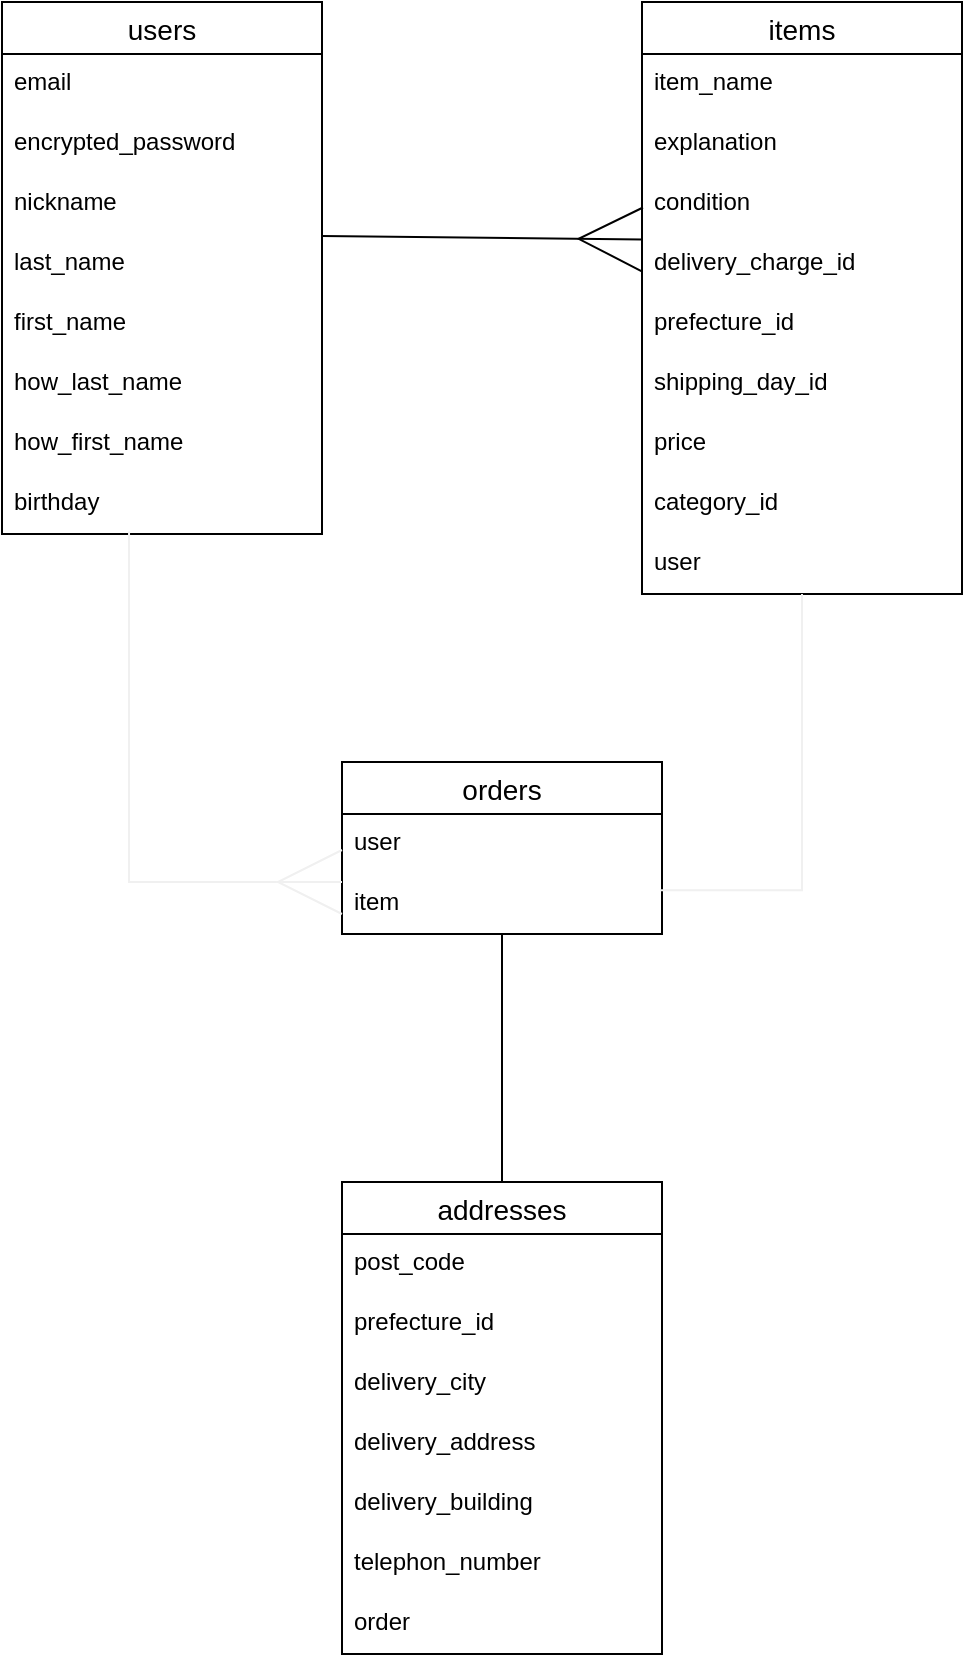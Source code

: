 <mxfile>
    <diagram id="qIYbmdcRbpjhmNutE7zf" name="ページ1">
        <mxGraphModel dx="248" dy="382" grid="1" gridSize="10" guides="1" tooltips="1" connect="1" arrows="1" fold="1" page="1" pageScale="1" pageWidth="827" pageHeight="1169" math="0" shadow="0">
            <root>
                <mxCell id="0"/>
                <mxCell id="1" parent="0"/>
                <mxCell id="44" style="edgeStyle=none;html=1;entryX=0.002;entryY=0.092;entryDx=0;entryDy=0;entryPerimeter=0;startArrow=none;startFill=0;strokeWidth=1;endArrow=ERmany;endFill=0;spacing=1;targetPerimeterSpacing=4;sourcePerimeterSpacing=10;startSize=30;endSize=30;" edge="1" parent="1" target="36">
                    <mxGeometry relative="1" as="geometry">
                        <mxPoint x="220" y="377" as="sourcePoint"/>
                    </mxGeometry>
                </mxCell>
                <mxCell id="28" value="users" style="swimlane;fontStyle=0;childLayout=stackLayout;horizontal=1;startSize=26;horizontalStack=0;resizeParent=1;resizeParentMax=0;resizeLast=0;collapsible=1;marginBottom=0;align=center;fontSize=14;" vertex="1" parent="1">
                    <mxGeometry x="60" y="260" width="160" height="266" as="geometry"/>
                </mxCell>
                <mxCell id="29" value="email" style="text;strokeColor=none;fillColor=none;spacingLeft=4;spacingRight=4;overflow=hidden;rotatable=0;points=[[0,0.5],[1,0.5]];portConstraint=eastwest;fontSize=12;" vertex="1" parent="28">
                    <mxGeometry y="26" width="160" height="30" as="geometry"/>
                </mxCell>
                <mxCell id="30" value="encrypted_password" style="text;strokeColor=none;fillColor=none;spacingLeft=4;spacingRight=4;overflow=hidden;rotatable=0;points=[[0,0.5],[1,0.5]];portConstraint=eastwest;fontSize=12;" vertex="1" parent="28">
                    <mxGeometry y="56" width="160" height="30" as="geometry"/>
                </mxCell>
                <mxCell id="31" value="nickname" style="text;strokeColor=none;fillColor=none;spacingLeft=4;spacingRight=4;overflow=hidden;rotatable=0;points=[[0,0.5],[1,0.5]];portConstraint=eastwest;fontSize=12;" vertex="1" parent="28">
                    <mxGeometry y="86" width="160" height="30" as="geometry"/>
                </mxCell>
                <mxCell id="32" value="last_name" style="text;strokeColor=none;fillColor=none;spacingLeft=4;spacingRight=4;overflow=hidden;rotatable=0;points=[[0,0.5],[1,0.5]];portConstraint=eastwest;fontSize=12;" vertex="1" parent="28">
                    <mxGeometry y="116" width="160" height="30" as="geometry"/>
                </mxCell>
                <mxCell id="33" value="first_name" style="text;strokeColor=none;fillColor=none;spacingLeft=4;spacingRight=4;overflow=hidden;rotatable=0;points=[[0,0.5],[1,0.5]];portConstraint=eastwest;fontSize=12;" vertex="1" parent="28">
                    <mxGeometry y="146" width="160" height="30" as="geometry"/>
                </mxCell>
                <mxCell id="34" value="how_last_name" style="text;strokeColor=none;fillColor=none;spacingLeft=4;spacingRight=4;overflow=hidden;rotatable=0;points=[[0,0.5],[1,0.5]];portConstraint=eastwest;fontSize=12;" vertex="1" parent="28">
                    <mxGeometry y="176" width="160" height="30" as="geometry"/>
                </mxCell>
                <mxCell id="35" value="how_first_name" style="text;strokeColor=none;fillColor=none;spacingLeft=4;spacingRight=4;overflow=hidden;rotatable=0;points=[[0,0.5],[1,0.5]];portConstraint=eastwest;fontSize=12;" vertex="1" parent="28">
                    <mxGeometry y="206" width="160" height="30" as="geometry"/>
                </mxCell>
                <mxCell id="66" value="birthday" style="text;strokeColor=none;fillColor=none;spacingLeft=4;spacingRight=4;overflow=hidden;rotatable=0;points=[[0,0.5],[1,0.5]];portConstraint=eastwest;fontSize=12;" vertex="1" parent="28">
                    <mxGeometry y="236" width="160" height="30" as="geometry"/>
                </mxCell>
                <mxCell id="37" value="items" style="swimlane;fontStyle=0;childLayout=stackLayout;horizontal=1;startSize=26;horizontalStack=0;resizeParent=1;resizeParentMax=0;resizeLast=0;collapsible=1;marginBottom=0;align=center;fontSize=14;" vertex="1" parent="1">
                    <mxGeometry x="380" y="260" width="160" height="296" as="geometry"/>
                </mxCell>
                <mxCell id="38" value="item_name" style="text;strokeColor=none;fillColor=none;spacingLeft=4;spacingRight=4;overflow=hidden;rotatable=0;points=[[0,0.5],[1,0.5]];portConstraint=eastwest;fontSize=12;" vertex="1" parent="37">
                    <mxGeometry y="26" width="160" height="30" as="geometry"/>
                </mxCell>
                <mxCell id="67" value="explanation" style="text;strokeColor=none;fillColor=none;spacingLeft=4;spacingRight=4;overflow=hidden;rotatable=0;points=[[0,0.5],[1,0.5]];portConstraint=eastwest;fontSize=12;" vertex="1" parent="37">
                    <mxGeometry y="56" width="160" height="30" as="geometry"/>
                </mxCell>
                <mxCell id="39" value="condition" style="text;strokeColor=none;fillColor=none;spacingLeft=4;spacingRight=4;overflow=hidden;rotatable=0;points=[[0,0.5],[1,0.5]];portConstraint=eastwest;fontSize=12;" vertex="1" parent="37">
                    <mxGeometry y="86" width="160" height="30" as="geometry"/>
                </mxCell>
                <mxCell id="36" value="delivery_charge_id" style="text;strokeColor=none;fillColor=none;spacingLeft=4;spacingRight=4;overflow=hidden;rotatable=0;points=[[0,0.5],[1,0.5]];portConstraint=eastwest;fontSize=12;" vertex="1" parent="37">
                    <mxGeometry y="116" width="160" height="30" as="geometry"/>
                </mxCell>
                <mxCell id="41" value="prefecture_id" style="text;strokeColor=none;fillColor=none;spacingLeft=4;spacingRight=4;overflow=hidden;rotatable=0;points=[[0,0.5],[1,0.5]];portConstraint=eastwest;fontSize=12;" vertex="1" parent="37">
                    <mxGeometry y="146" width="160" height="30" as="geometry"/>
                </mxCell>
                <mxCell id="42" value="shipping_day_id" style="text;strokeColor=none;fillColor=none;spacingLeft=4;spacingRight=4;overflow=hidden;rotatable=0;points=[[0,0.5],[1,0.5]];portConstraint=eastwest;fontSize=12;" vertex="1" parent="37">
                    <mxGeometry y="176" width="160" height="30" as="geometry"/>
                </mxCell>
                <mxCell id="40" value="price" style="text;strokeColor=none;fillColor=none;spacingLeft=4;spacingRight=4;overflow=hidden;rotatable=0;points=[[0,0.5],[1,0.5]];portConstraint=eastwest;fontSize=12;" vertex="1" parent="37">
                    <mxGeometry y="206" width="160" height="30" as="geometry"/>
                </mxCell>
                <mxCell id="68" value="category_id" style="text;strokeColor=none;fillColor=none;spacingLeft=4;spacingRight=4;overflow=hidden;rotatable=0;points=[[0,0.5],[1,0.5]];portConstraint=eastwest;fontSize=12;" vertex="1" parent="37">
                    <mxGeometry y="236" width="160" height="30" as="geometry"/>
                </mxCell>
                <mxCell id="43" value="user" style="text;strokeColor=none;fillColor=none;spacingLeft=4;spacingRight=4;overflow=hidden;rotatable=0;points=[[0,0.5],[1,0.5]];portConstraint=eastwest;fontSize=12;" vertex="1" parent="37">
                    <mxGeometry y="266" width="160" height="30" as="geometry"/>
                </mxCell>
                <mxCell id="45" value="orders" style="swimlane;fontStyle=0;childLayout=stackLayout;horizontal=1;startSize=26;horizontalStack=0;resizeParent=1;resizeParentMax=0;resizeLast=0;collapsible=1;marginBottom=0;align=center;fontSize=14;" vertex="1" parent="1">
                    <mxGeometry x="230" y="640" width="160" height="86" as="geometry"/>
                </mxCell>
                <mxCell id="46" value="user" style="text;strokeColor=none;fillColor=none;spacingLeft=4;spacingRight=4;overflow=hidden;rotatable=0;points=[[0,0.5],[1,0.5]];portConstraint=eastwest;fontSize=12;" vertex="1" parent="45">
                    <mxGeometry y="26" width="160" height="30" as="geometry"/>
                </mxCell>
                <mxCell id="47" value="item" style="text;strokeColor=none;fillColor=none;spacingLeft=4;spacingRight=4;overflow=hidden;rotatable=0;points=[[0,0.5],[1,0.5]];portConstraint=eastwest;fontSize=12;" vertex="1" parent="45">
                    <mxGeometry y="56" width="160" height="30" as="geometry"/>
                </mxCell>
                <mxCell id="53" value="addresses" style="swimlane;fontStyle=0;childLayout=stackLayout;horizontal=1;startSize=26;horizontalStack=0;resizeParent=1;resizeParentMax=0;resizeLast=0;collapsible=1;marginBottom=0;align=center;fontSize=14;" vertex="1" parent="1">
                    <mxGeometry x="230" y="850" width="160" height="236" as="geometry"/>
                </mxCell>
                <mxCell id="69" value="post_code" style="text;strokeColor=none;fillColor=none;spacingLeft=4;spacingRight=4;overflow=hidden;rotatable=0;points=[[0,0.5],[1,0.5]];portConstraint=eastwest;fontSize=12;" vertex="1" parent="53">
                    <mxGeometry y="26" width="160" height="30" as="geometry"/>
                </mxCell>
                <mxCell id="54" value="prefecture_id&#10;" style="text;strokeColor=none;fillColor=none;spacingLeft=4;spacingRight=4;overflow=hidden;rotatable=0;points=[[0,0.5],[1,0.5]];portConstraint=eastwest;fontSize=12;" vertex="1" parent="53">
                    <mxGeometry y="56" width="160" height="30" as="geometry"/>
                </mxCell>
                <mxCell id="56" value="delivery_city" style="text;strokeColor=none;fillColor=none;spacingLeft=4;spacingRight=4;overflow=hidden;rotatable=0;points=[[0,0.5],[1,0.5]];portConstraint=eastwest;fontSize=12;" vertex="1" parent="53">
                    <mxGeometry y="86" width="160" height="30" as="geometry"/>
                </mxCell>
                <mxCell id="57" value="delivery_address" style="text;strokeColor=none;fillColor=none;spacingLeft=4;spacingRight=4;overflow=hidden;rotatable=0;points=[[0,0.5],[1,0.5]];portConstraint=eastwest;fontSize=12;" vertex="1" parent="53">
                    <mxGeometry y="116" width="160" height="30" as="geometry"/>
                </mxCell>
                <mxCell id="58" value="delivery_building" style="text;strokeColor=none;fillColor=none;spacingLeft=4;spacingRight=4;overflow=hidden;rotatable=0;points=[[0,0.5],[1,0.5]];portConstraint=eastwest;fontSize=12;" vertex="1" parent="53">
                    <mxGeometry y="146" width="160" height="30" as="geometry"/>
                </mxCell>
                <mxCell id="59" value="telephon_number" style="text;strokeColor=none;fillColor=none;spacingLeft=4;spacingRight=4;overflow=hidden;rotatable=0;points=[[0,0.5],[1,0.5]];portConstraint=eastwest;fontSize=12;" vertex="1" parent="53">
                    <mxGeometry y="176" width="160" height="30" as="geometry"/>
                </mxCell>
                <mxCell id="60" value="order" style="text;strokeColor=none;fillColor=none;spacingLeft=4;spacingRight=4;overflow=hidden;rotatable=0;points=[[0,0.5],[1,0.5]];portConstraint=eastwest;fontSize=12;" vertex="1" parent="53">
                    <mxGeometry y="206" width="160" height="30" as="geometry"/>
                </mxCell>
                <mxCell id="61" style="edgeStyle=none;html=1;entryX=0.5;entryY=0;entryDx=0;entryDy=0;startArrow=none;startFill=0;strokeWidth=1;endArrow=none;endFill=0;spacing=1;targetPerimeterSpacing=4;sourcePerimeterSpacing=10;startSize=30;endSize=30;exitX=0.5;exitY=1;exitDx=0;exitDy=0;" edge="1" parent="1" source="45" target="53">
                    <mxGeometry relative="1" as="geometry">
                        <mxPoint x="310" y="810" as="sourcePoint"/>
                        <mxPoint x="390.96" y="870.44" as="targetPoint"/>
                    </mxGeometry>
                </mxCell>
                <mxCell id="63" value="" style="edgeStyle=segmentEdgeStyle;endArrow=ERmany;html=1;curved=0;rounded=0;endSize=30;startSize=30;strokeColor=#F0F0F0;strokeWidth=1;sourcePerimeterSpacing=10;targetPerimeterSpacing=4;startArrow=none;startFill=0;endFill=0;exitX=0.397;exitY=0.96;exitDx=0;exitDy=0;exitPerimeter=0;" edge="1" parent="1" source="66">
                    <mxGeometry width="50" height="50" relative="1" as="geometry">
                        <mxPoint x="120" y="530" as="sourcePoint"/>
                        <mxPoint x="230" y="700" as="targetPoint"/>
                        <Array as="points">
                            <mxPoint x="124" y="700"/>
                        </Array>
                    </mxGeometry>
                </mxCell>
                <mxCell id="65" value="" style="edgeStyle=segmentEdgeStyle;endArrow=none;html=1;curved=0;rounded=0;endSize=30;startSize=30;strokeColor=#F0F0F0;strokeWidth=1;sourcePerimeterSpacing=10;targetPerimeterSpacing=4;exitX=0.994;exitY=0.27;exitDx=0;exitDy=0;exitPerimeter=0;startArrow=none;startFill=0;endFill=0;entryX=0.5;entryY=1;entryDx=0;entryDy=0;" edge="1" parent="1" source="47" target="37">
                    <mxGeometry width="50" height="50" relative="1" as="geometry">
                        <mxPoint x="390" y="700" as="sourcePoint"/>
                        <mxPoint x="500" y="590" as="targetPoint"/>
                        <Array as="points">
                            <mxPoint x="460" y="704"/>
                        </Array>
                    </mxGeometry>
                </mxCell>
            </root>
        </mxGraphModel>
    </diagram>
</mxfile>